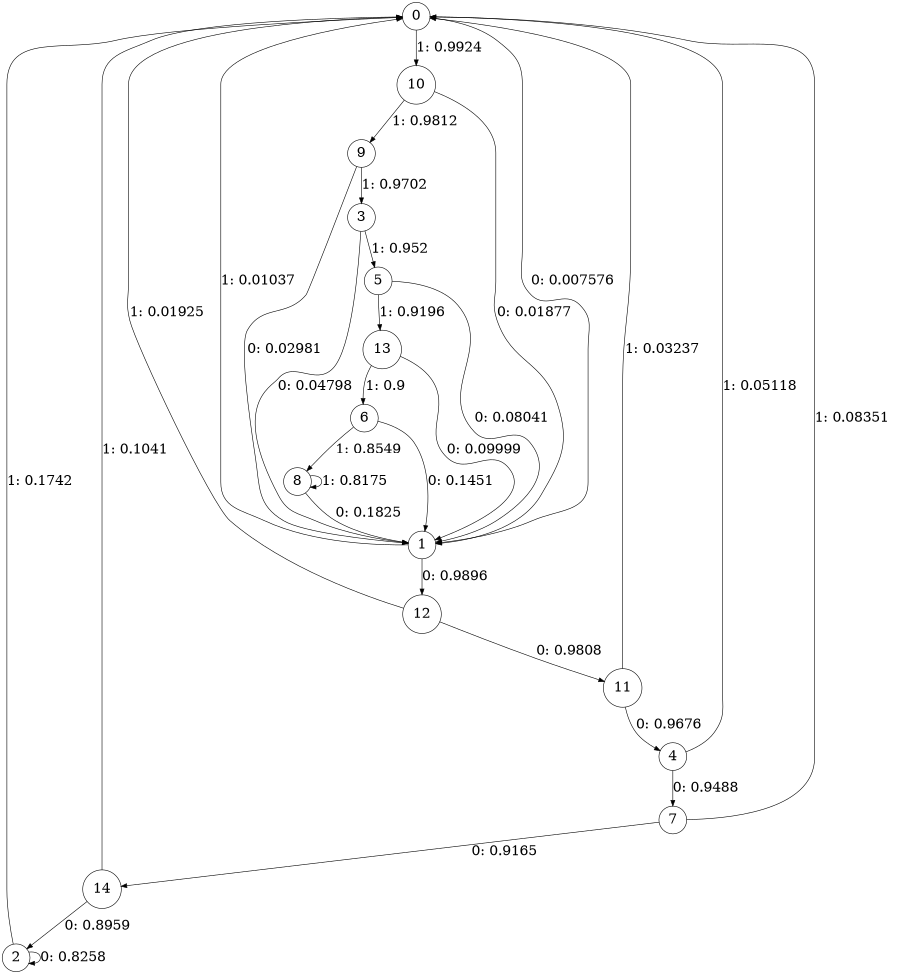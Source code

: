 digraph "ch3_random_source_L9" {
size = "6,8.5";
ratio = "fill";
node [shape = circle];
node [fontsize = 24];
edge [fontsize = 24];
0 -> 1 [label = "0: 0.007576  "];
0 -> 10 [label = "1: 0.9924   "];
1 -> 12 [label = "0: 0.9896   "];
1 -> 0 [label = "1: 0.01037  "];
2 -> 2 [label = "0: 0.8258   "];
2 -> 0 [label = "1: 0.1742   "];
3 -> 1 [label = "0: 0.04798  "];
3 -> 5 [label = "1: 0.952    "];
4 -> 7 [label = "0: 0.9488   "];
4 -> 0 [label = "1: 0.05118  "];
5 -> 1 [label = "0: 0.08041  "];
5 -> 13 [label = "1: 0.9196   "];
6 -> 1 [label = "0: 0.1451   "];
6 -> 8 [label = "1: 0.8549   "];
7 -> 14 [label = "0: 0.9165   "];
7 -> 0 [label = "1: 0.08351  "];
8 -> 1 [label = "0: 0.1825   "];
8 -> 8 [label = "1: 0.8175   "];
9 -> 1 [label = "0: 0.02981  "];
9 -> 3 [label = "1: 0.9702   "];
10 -> 1 [label = "0: 0.01877  "];
10 -> 9 [label = "1: 0.9812   "];
11 -> 4 [label = "0: 0.9676   "];
11 -> 0 [label = "1: 0.03237  "];
12 -> 11 [label = "0: 0.9808   "];
12 -> 0 [label = "1: 0.01925  "];
13 -> 1 [label = "0: 0.09999  "];
13 -> 6 [label = "1: 0.9      "];
14 -> 2 [label = "0: 0.8959   "];
14 -> 0 [label = "1: 0.1041   "];
}